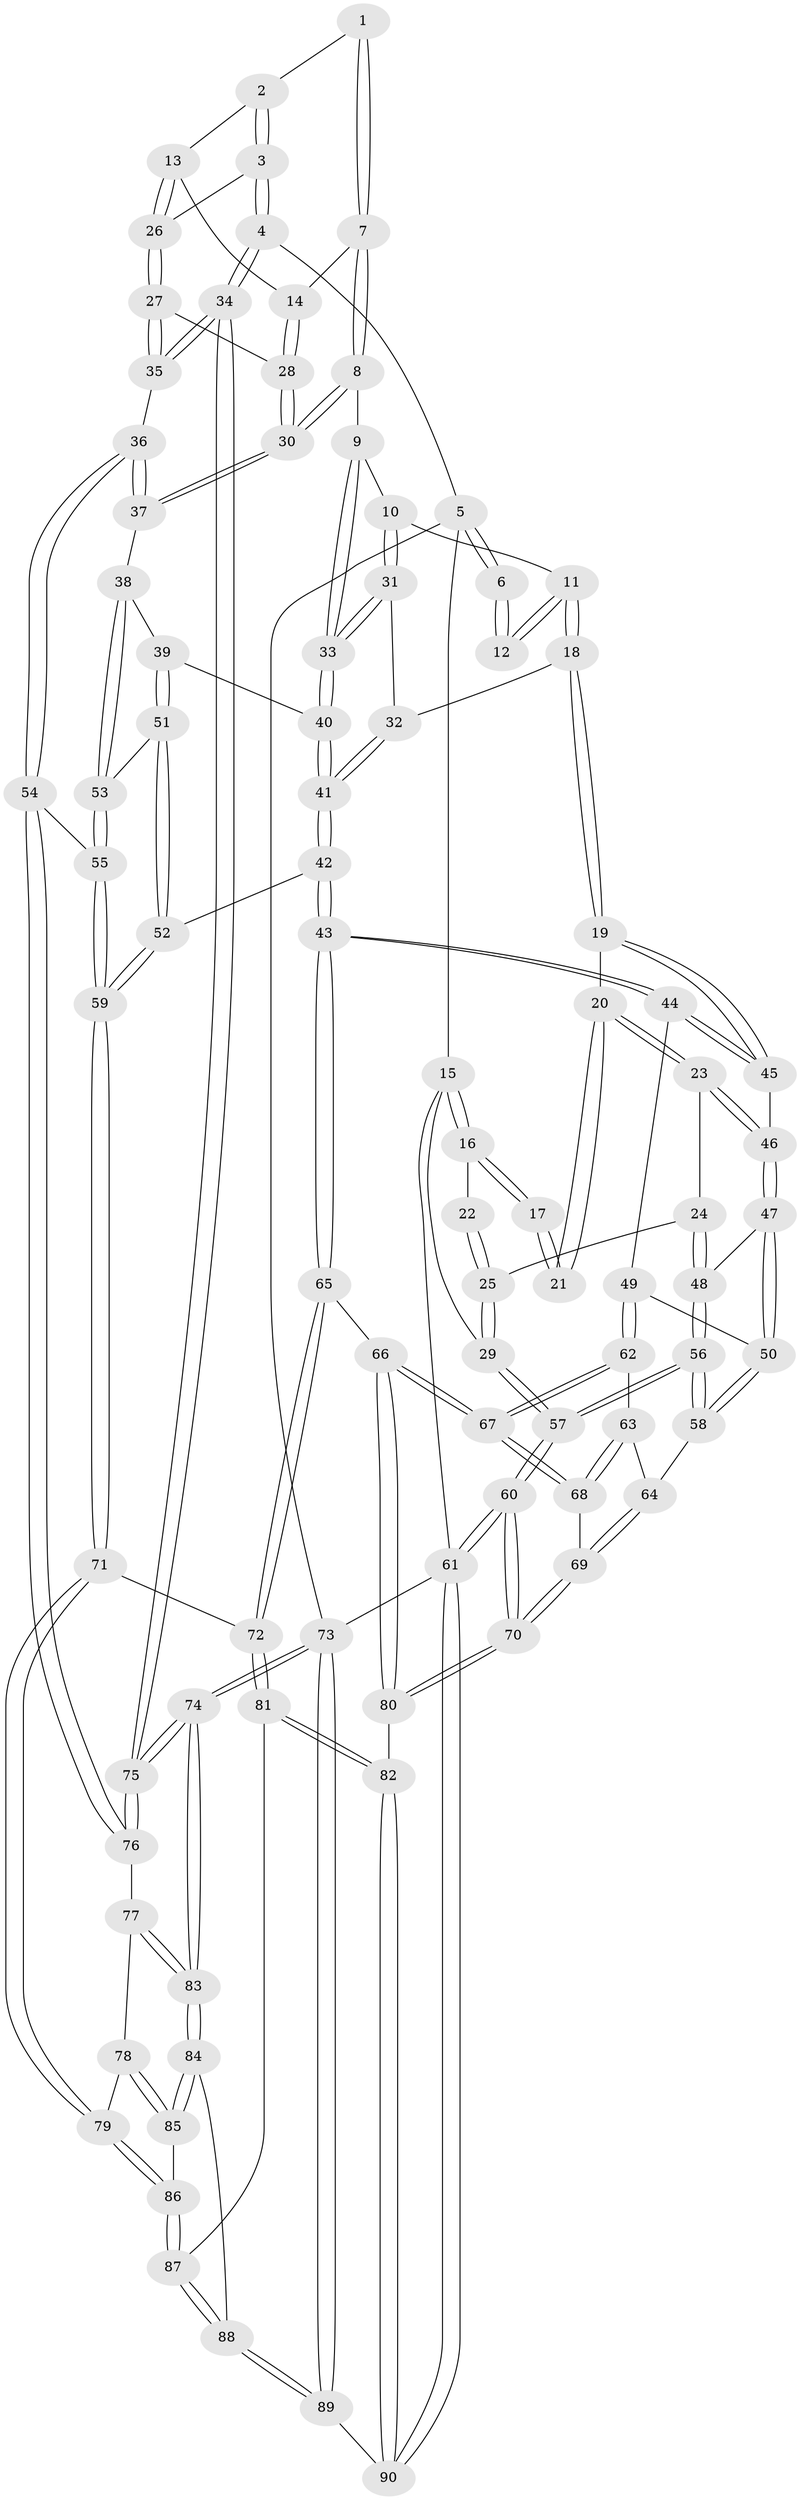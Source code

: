 // Generated by graph-tools (version 1.1) at 2025/27/03/09/25 03:27:08]
// undirected, 90 vertices, 222 edges
graph export_dot {
graph [start="1"]
  node [color=gray90,style=filled];
  1 [pos="+0.7389306899511179+0"];
  2 [pos="+0.8670489401172962+0.040669077872679524"];
  3 [pos="+1+0.038112123484613965"];
  4 [pos="+1+0"];
  5 [pos="+1+0"];
  6 [pos="+0.7231464241757115+0"];
  7 [pos="+0.7230955303968154+0.08614578696623049"];
  8 [pos="+0.6777191893557803+0.14963914975913215"];
  9 [pos="+0.5920116325257322+0.1266829953240132"];
  10 [pos="+0.5447375534512051+0.09883884293314518"];
  11 [pos="+0.3891439848823576+0"];
  12 [pos="+0.37678493003561137+0"];
  13 [pos="+0.8312951261848929+0.10048116519855205"];
  14 [pos="+0.8153422492746638+0.09935443363191233"];
  15 [pos="+0+0"];
  16 [pos="+0+0"];
  17 [pos="+0.024929408590995798+0"];
  18 [pos="+0.32018098208246254+0.12999906956335033"];
  19 [pos="+0.30427978622643015+0.14298486740422414"];
  20 [pos="+0.17778254280499892+0.16332601167681246"];
  21 [pos="+0.12489913613927457+0.10035349368270233"];
  22 [pos="+0.07534112903457854+0.10402838549713495"];
  23 [pos="+0.08128883206306875+0.24486590410028522"];
  24 [pos="+0.06177774303661252+0.2459316097107548"];
  25 [pos="+0+0.21690813640951465"];
  26 [pos="+0.9051437797504768+0.16680906092514095"];
  27 [pos="+0.9031713523141405+0.18703008512060512"];
  28 [pos="+0.8094695759659827+0.19523143150592584"];
  29 [pos="+0+0.21050373685248375"];
  30 [pos="+0.6988592131438174+0.217148563487976"];
  31 [pos="+0.4861880530794035+0.2390974211280867"];
  32 [pos="+0.3751632649162671+0.19320679269770116"];
  33 [pos="+0.5212345698904541+0.27962097204458636"];
  34 [pos="+1+0.45262386292085655"];
  35 [pos="+0.9688183214561583+0.3863713719807365"];
  36 [pos="+0.8871308199980525+0.3925892296689902"];
  37 [pos="+0.6984256012878682+0.2782892691616038"];
  38 [pos="+0.6777615044862668+0.29425155492978866"];
  39 [pos="+0.6771928099175675+0.29445807561588766"];
  40 [pos="+0.5212635785806611+0.27970747997923706"];
  41 [pos="+0.44102922379940823+0.41991659020835836"];
  42 [pos="+0.43970979586992515+0.4268194601080641"];
  43 [pos="+0.4336644504452789+0.4329397101358439"];
  44 [pos="+0.3200843242969585+0.4110761179989637"];
  45 [pos="+0.2708183292317165+0.30311570390241255"];
  46 [pos="+0.1539863116685949+0.3236740162758627"];
  47 [pos="+0.1524690568384922+0.35761203152677706"];
  48 [pos="+0.06834533673736541+0.4239511251034047"];
  49 [pos="+0.2622449075835683+0.44631714445047477"];
  50 [pos="+0.21626978750479692+0.4520978423133463"];
  51 [pos="+0.5566869419182633+0.423480286601646"];
  52 [pos="+0.5555999699028483+0.42425548519114925"];
  53 [pos="+0.6773351769613967+0.4279013074969282"];
  54 [pos="+0.7395496230764509+0.5221459785652794"];
  55 [pos="+0.7213554421658143+0.5266459957835614"];
  56 [pos="+0.023325656801321946+0.5048868605023124"];
  57 [pos="+0+0.621934633777084"];
  58 [pos="+0.1706409016460619+0.48825386573749807"];
  59 [pos="+0.678216799861663+0.5562641768724"];
  60 [pos="+0+1"];
  61 [pos="+0+1"];
  62 [pos="+0.2708170815493942+0.5171638767996392"];
  63 [pos="+0.23715162952030502+0.5474904179432301"];
  64 [pos="+0.18159656492130105+0.518520395148509"];
  65 [pos="+0.44381122624661806+0.5676824670923202"];
  66 [pos="+0.3240945169969808+0.6146822502881115"];
  67 [pos="+0.3006879070766642+0.600326447036782"];
  68 [pos="+0.23295007441688967+0.5967370772423204"];
  69 [pos="+0.2003228621145625+0.6017754622561113"];
  70 [pos="+0+1"];
  71 [pos="+0.6699674817305139+0.5696233900075546"];
  72 [pos="+0.49696605134217414+0.6260901309419535"];
  73 [pos="+1+1"];
  74 [pos="+1+1"];
  75 [pos="+1+0.5942453006969036"];
  76 [pos="+0.8315034658418422+0.6224798002341799"];
  77 [pos="+0.8007480253348597+0.6802012091582045"];
  78 [pos="+0.7654365705696087+0.6919228400159908"];
  79 [pos="+0.7051468651531602+0.6831616322229705"];
  80 [pos="+0.29626148621134407+0.6991385622305559"];
  81 [pos="+0.5013248143422956+0.7630801736233782"];
  82 [pos="+0.47867306416946237+0.7842207649931591"];
  83 [pos="+1+1"];
  84 [pos="+0.8759115375881098+0.9165424422189327"];
  85 [pos="+0.7909363996177889+0.7934010304028218"];
  86 [pos="+0.6781442763921044+0.7321731881928997"];
  87 [pos="+0.6189980963282135+0.7926918011431422"];
  88 [pos="+0.6665017161429239+0.8633145214311947"];
  89 [pos="+0.5145484115577844+1"];
  90 [pos="+0.3051197251632886+1"];
  1 -- 2;
  1 -- 7;
  1 -- 7;
  2 -- 3;
  2 -- 3;
  2 -- 13;
  3 -- 4;
  3 -- 4;
  3 -- 26;
  4 -- 5;
  4 -- 34;
  4 -- 34;
  5 -- 6;
  5 -- 6;
  5 -- 15;
  5 -- 73;
  6 -- 12;
  6 -- 12;
  7 -- 8;
  7 -- 8;
  7 -- 14;
  8 -- 9;
  8 -- 30;
  8 -- 30;
  9 -- 10;
  9 -- 33;
  9 -- 33;
  10 -- 11;
  10 -- 31;
  10 -- 31;
  11 -- 12;
  11 -- 12;
  11 -- 18;
  11 -- 18;
  13 -- 14;
  13 -- 26;
  13 -- 26;
  14 -- 28;
  14 -- 28;
  15 -- 16;
  15 -- 16;
  15 -- 29;
  15 -- 61;
  16 -- 17;
  16 -- 17;
  16 -- 22;
  17 -- 21;
  17 -- 21;
  18 -- 19;
  18 -- 19;
  18 -- 32;
  19 -- 20;
  19 -- 45;
  19 -- 45;
  20 -- 21;
  20 -- 21;
  20 -- 23;
  20 -- 23;
  22 -- 25;
  22 -- 25;
  23 -- 24;
  23 -- 46;
  23 -- 46;
  24 -- 25;
  24 -- 48;
  24 -- 48;
  25 -- 29;
  25 -- 29;
  26 -- 27;
  26 -- 27;
  27 -- 28;
  27 -- 35;
  27 -- 35;
  28 -- 30;
  28 -- 30;
  29 -- 57;
  29 -- 57;
  30 -- 37;
  30 -- 37;
  31 -- 32;
  31 -- 33;
  31 -- 33;
  32 -- 41;
  32 -- 41;
  33 -- 40;
  33 -- 40;
  34 -- 35;
  34 -- 35;
  34 -- 75;
  34 -- 75;
  35 -- 36;
  36 -- 37;
  36 -- 37;
  36 -- 54;
  36 -- 54;
  37 -- 38;
  38 -- 39;
  38 -- 53;
  38 -- 53;
  39 -- 40;
  39 -- 51;
  39 -- 51;
  40 -- 41;
  40 -- 41;
  41 -- 42;
  41 -- 42;
  42 -- 43;
  42 -- 43;
  42 -- 52;
  43 -- 44;
  43 -- 44;
  43 -- 65;
  43 -- 65;
  44 -- 45;
  44 -- 45;
  44 -- 49;
  45 -- 46;
  46 -- 47;
  46 -- 47;
  47 -- 48;
  47 -- 50;
  47 -- 50;
  48 -- 56;
  48 -- 56;
  49 -- 50;
  49 -- 62;
  49 -- 62;
  50 -- 58;
  50 -- 58;
  51 -- 52;
  51 -- 52;
  51 -- 53;
  52 -- 59;
  52 -- 59;
  53 -- 55;
  53 -- 55;
  54 -- 55;
  54 -- 76;
  54 -- 76;
  55 -- 59;
  55 -- 59;
  56 -- 57;
  56 -- 57;
  56 -- 58;
  56 -- 58;
  57 -- 60;
  57 -- 60;
  58 -- 64;
  59 -- 71;
  59 -- 71;
  60 -- 61;
  60 -- 61;
  60 -- 70;
  60 -- 70;
  61 -- 90;
  61 -- 90;
  61 -- 73;
  62 -- 63;
  62 -- 67;
  62 -- 67;
  63 -- 64;
  63 -- 68;
  63 -- 68;
  64 -- 69;
  64 -- 69;
  65 -- 66;
  65 -- 72;
  65 -- 72;
  66 -- 67;
  66 -- 67;
  66 -- 80;
  66 -- 80;
  67 -- 68;
  67 -- 68;
  68 -- 69;
  69 -- 70;
  69 -- 70;
  70 -- 80;
  70 -- 80;
  71 -- 72;
  71 -- 79;
  71 -- 79;
  72 -- 81;
  72 -- 81;
  73 -- 74;
  73 -- 74;
  73 -- 89;
  73 -- 89;
  74 -- 75;
  74 -- 75;
  74 -- 83;
  74 -- 83;
  75 -- 76;
  75 -- 76;
  76 -- 77;
  77 -- 78;
  77 -- 83;
  77 -- 83;
  78 -- 79;
  78 -- 85;
  78 -- 85;
  79 -- 86;
  79 -- 86;
  80 -- 82;
  81 -- 82;
  81 -- 82;
  81 -- 87;
  82 -- 90;
  82 -- 90;
  83 -- 84;
  83 -- 84;
  84 -- 85;
  84 -- 85;
  84 -- 88;
  85 -- 86;
  86 -- 87;
  86 -- 87;
  87 -- 88;
  87 -- 88;
  88 -- 89;
  88 -- 89;
  89 -- 90;
}
